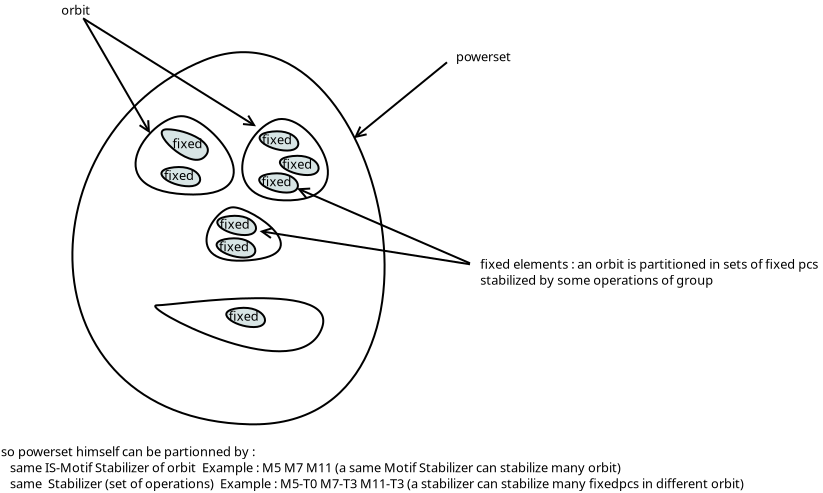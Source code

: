 <?xml version="1.0" encoding="UTF-8"?>
<dia:diagram xmlns:dia="http://www.lysator.liu.se/~alla/dia/">
  <dia:layer name="Arrière-plan" visible="true" connectable="true" active="true">
    <dia:object type="Standard - Beziergon" version="0" id="O0">
      <dia:attribute name="obj_pos">
        <dia:point val="19.3,7.2"/>
      </dia:attribute>
      <dia:attribute name="obj_bb">
        <dia:rectangle val="12.669,6.744;28.38,25.453"/>
      </dia:attribute>
      <dia:attribute name="bez_points">
        <dia:point val="19.3,7.2"/>
        <dia:point val="28.3,3.55"/>
        <dia:point val="33.05,25.7"/>
        <dia:point val="21.55,25.4"/>
        <dia:point val="10.05,25.1"/>
        <dia:point val="10.3,10.85"/>
      </dia:attribute>
      <dia:attribute name="corner_types">
        <dia:enum val="0"/>
        <dia:enum val="0"/>
        <dia:enum val="0"/>
      </dia:attribute>
      <dia:attribute name="show_background">
        <dia:boolean val="true"/>
      </dia:attribute>
    </dia:object>
    <dia:object type="Standard - Line" version="0" id="O1">
      <dia:attribute name="obj_pos">
        <dia:point val="26.8,11.095"/>
      </dia:attribute>
      <dia:attribute name="obj_bb">
        <dia:rectangle val="26.73,7.23;31.52,11.166"/>
      </dia:attribute>
      <dia:attribute name="conn_endpoints">
        <dia:point val="26.8,11.095"/>
        <dia:point val="31.45,7.3"/>
      </dia:attribute>
      <dia:attribute name="numcp">
        <dia:int val="1"/>
      </dia:attribute>
      <dia:attribute name="start_arrow">
        <dia:enum val="1"/>
      </dia:attribute>
      <dia:attribute name="start_arrow_length">
        <dia:real val="0.5"/>
      </dia:attribute>
      <dia:attribute name="start_arrow_width">
        <dia:real val="0.5"/>
      </dia:attribute>
      <dia:connections>
        <dia:connection handle="0" to="O0" connection="4"/>
      </dia:connections>
    </dia:object>
    <dia:object type="Standard - Text" version="1" id="O2">
      <dia:attribute name="obj_pos">
        <dia:point val="31.9,7.25"/>
      </dia:attribute>
      <dia:attribute name="obj_bb">
        <dia:rectangle val="31.9,6.655;34.858,7.402"/>
      </dia:attribute>
      <dia:attribute name="text">
        <dia:composite type="text">
          <dia:attribute name="string">
            <dia:string>#powerset#</dia:string>
          </dia:attribute>
          <dia:attribute name="font">
            <dia:font family="sans" style="0" name="Helvetica"/>
          </dia:attribute>
          <dia:attribute name="height">
            <dia:real val="0.8"/>
          </dia:attribute>
          <dia:attribute name="pos">
            <dia:point val="31.9,7.25"/>
          </dia:attribute>
          <dia:attribute name="color">
            <dia:color val="#000000ff"/>
          </dia:attribute>
          <dia:attribute name="alignment">
            <dia:enum val="0"/>
          </dia:attribute>
        </dia:composite>
      </dia:attribute>
      <dia:attribute name="valign">
        <dia:enum val="3"/>
      </dia:attribute>
    </dia:object>
    <dia:object type="Standard - Beziergon" version="0" id="O3">
      <dia:attribute name="obj_pos">
        <dia:point val="18.3,10"/>
      </dia:attribute>
      <dia:attribute name="obj_bb">
        <dia:rectangle val="15.827,9.942;20.839,13.961"/>
      </dia:attribute>
      <dia:attribute name="bez_points">
        <dia:point val="18.3,10"/>
        <dia:point val="19.85,10.2"/>
        <dia:point val="23,14.15"/>
        <dia:point val="18.35,13.9"/>
        <dia:point val="13.7,13.65"/>
        <dia:point val="16.75,9.8"/>
      </dia:attribute>
      <dia:attribute name="corner_types">
        <dia:enum val="0"/>
        <dia:enum val="0"/>
        <dia:enum val="0"/>
      </dia:attribute>
      <dia:attribute name="show_background">
        <dia:boolean val="true"/>
      </dia:attribute>
    </dia:object>
    <dia:object type="Standard - Beziergon" version="0" id="O4">
      <dia:attribute name="obj_pos">
        <dia:point val="22.86,10.187"/>
      </dia:attribute>
      <dia:attribute name="obj_bb">
        <dia:rectangle val="21.161,10.084;25.546,14.255"/>
      </dia:attribute>
      <dia:attribute name="bez_points">
        <dia:point val="22.86,10.187"/>
        <dia:point val="24.55,9.6"/>
        <dia:point val="27.4,14.05"/>
        <dia:point val="23.65,14.2"/>
        <dia:point val="19.9,14.35"/>
        <dia:point val="21.171,10.774"/>
      </dia:attribute>
      <dia:attribute name="corner_types">
        <dia:enum val="0"/>
        <dia:enum val="0"/>
        <dia:enum val="0"/>
      </dia:attribute>
      <dia:attribute name="show_background">
        <dia:boolean val="true"/>
      </dia:attribute>
    </dia:object>
    <dia:object type="Standard - Beziergon" version="0" id="O5">
      <dia:attribute name="obj_pos">
        <dia:point val="16.95,19.45"/>
      </dia:attribute>
      <dia:attribute name="obj_bb">
        <dia:rectangle val="16.811,19.044;25.314,21.799"/>
      </dia:attribute>
      <dia:attribute name="bez_points">
        <dia:point val="16.95,19.45"/>
        <dia:point val="17.95,19.45"/>
        <dia:point val="26.55,18.05"/>
        <dia:point val="25.1,20.8"/>
        <dia:point val="23.65,23.55"/>
        <dia:point val="15.95,19.45"/>
      </dia:attribute>
      <dia:attribute name="corner_types">
        <dia:enum val="0"/>
        <dia:enum val="0"/>
        <dia:enum val="0"/>
      </dia:attribute>
      <dia:attribute name="show_background">
        <dia:boolean val="true"/>
      </dia:attribute>
    </dia:object>
    <dia:object type="Standard - Text" version="1" id="O6">
      <dia:attribute name="obj_pos">
        <dia:point val="12.165,4.92"/>
      </dia:attribute>
      <dia:attribute name="obj_bb">
        <dia:rectangle val="12.165,4.325;13.655,5.072"/>
      </dia:attribute>
      <dia:attribute name="text">
        <dia:composite type="text">
          <dia:attribute name="string">
            <dia:string>#orbit#</dia:string>
          </dia:attribute>
          <dia:attribute name="font">
            <dia:font family="sans" style="0" name="Helvetica"/>
          </dia:attribute>
          <dia:attribute name="height">
            <dia:real val="0.8"/>
          </dia:attribute>
          <dia:attribute name="pos">
            <dia:point val="12.165,4.92"/>
          </dia:attribute>
          <dia:attribute name="color">
            <dia:color val="#000000ff"/>
          </dia:attribute>
          <dia:attribute name="alignment">
            <dia:enum val="0"/>
          </dia:attribute>
        </dia:composite>
      </dia:attribute>
      <dia:attribute name="valign">
        <dia:enum val="3"/>
      </dia:attribute>
    </dia:object>
    <dia:object type="Standard - Line" version="0" id="O7">
      <dia:attribute name="obj_pos">
        <dia:point val="21.9,10.5"/>
      </dia:attribute>
      <dia:attribute name="obj_bb">
        <dia:rectangle val="13.181,5.031;21.969,10.569"/>
      </dia:attribute>
      <dia:attribute name="conn_endpoints">
        <dia:point val="21.9,10.5"/>
        <dia:point val="13.25,5.1"/>
      </dia:attribute>
      <dia:attribute name="numcp">
        <dia:int val="1"/>
      </dia:attribute>
      <dia:attribute name="start_arrow">
        <dia:enum val="1"/>
      </dia:attribute>
      <dia:attribute name="start_arrow_length">
        <dia:real val="0.5"/>
      </dia:attribute>
      <dia:attribute name="start_arrow_width">
        <dia:real val="0.5"/>
      </dia:attribute>
    </dia:object>
    <dia:object type="Standard - Line" version="0" id="O8">
      <dia:attribute name="obj_pos">
        <dia:point val="16.6,10.85"/>
      </dia:attribute>
      <dia:attribute name="obj_bb">
        <dia:rectangle val="13.232,5.082;16.668,10.918"/>
      </dia:attribute>
      <dia:attribute name="conn_endpoints">
        <dia:point val="16.6,10.85"/>
        <dia:point val="13.3,5.15"/>
      </dia:attribute>
      <dia:attribute name="numcp">
        <dia:int val="1"/>
      </dia:attribute>
      <dia:attribute name="start_arrow">
        <dia:enum val="1"/>
      </dia:attribute>
      <dia:attribute name="start_arrow_length">
        <dia:real val="0.5"/>
      </dia:attribute>
      <dia:attribute name="start_arrow_width">
        <dia:real val="0.5"/>
      </dia:attribute>
    </dia:object>
    <dia:object type="Standard - Beziergon" version="0" id="O9">
      <dia:attribute name="obj_pos">
        <dia:point val="17.45,10.65"/>
      </dia:attribute>
      <dia:attribute name="obj_bb">
        <dia:rectangle val="17.135,10.6;19.544,12.227"/>
      </dia:attribute>
      <dia:attribute name="bez_points">
        <dia:point val="17.45,10.65"/>
        <dia:point val="18.45,10.65"/>
        <dia:point val="20.05,11.4"/>
        <dia:point val="19.3,12.05"/>
        <dia:point val="18.55,12.7"/>
        <dia:point val="16.45,10.65"/>
      </dia:attribute>
      <dia:attribute name="corner_types">
        <dia:enum val="0"/>
        <dia:enum val="0"/>
        <dia:enum val="0"/>
      </dia:attribute>
      <dia:attribute name="inner_color">
        <dia:color val="#d8e5e5ff"/>
      </dia:attribute>
      <dia:attribute name="show_background">
        <dia:boolean val="true"/>
      </dia:attribute>
    </dia:object>
    <dia:object type="Standard - Text" version="1" id="O10">
      <dia:attribute name="obj_pos">
        <dia:point val="17.719,11.594"/>
      </dia:attribute>
      <dia:attribute name="obj_bb">
        <dia:rectangle val="17.719,10.999;19.284,11.746"/>
      </dia:attribute>
      <dia:attribute name="text">
        <dia:composite type="text">
          <dia:attribute name="string">
            <dia:string>#fixed#</dia:string>
          </dia:attribute>
          <dia:attribute name="font">
            <dia:font family="sans" style="0" name="Helvetica"/>
          </dia:attribute>
          <dia:attribute name="height">
            <dia:real val="0.8"/>
          </dia:attribute>
          <dia:attribute name="pos">
            <dia:point val="17.719,11.594"/>
          </dia:attribute>
          <dia:attribute name="color">
            <dia:color val="#000000ff"/>
          </dia:attribute>
          <dia:attribute name="alignment">
            <dia:enum val="0"/>
          </dia:attribute>
        </dia:composite>
      </dia:attribute>
      <dia:attribute name="valign">
        <dia:enum val="3"/>
      </dia:attribute>
      <dia:connections>
        <dia:connection handle="0" to="O9" connection="3"/>
      </dia:connections>
    </dia:object>
    <dia:group>
      <dia:attribute name="meta">
        <dia:composite type="dict"/>
      </dia:attribute>
      <dia:attribute name="matrix"/>
      <dia:object type="Standard - Beziergon" version="0" id="O11">
        <dia:attribute name="obj_pos">
          <dia:point val="17.8,12.55"/>
        </dia:attribute>
        <dia:attribute name="obj_bb">
          <dia:rectangle val="17.122,12.486;19.158,13.55"/>
        </dia:attribute>
        <dia:attribute name="bez_points">
          <dia:point val="17.8,12.55"/>
          <dia:point val="19.15,12.4"/>
          <dia:point val="19.55,13.5"/>
          <dia:point val="18.55,13.5"/>
          <dia:point val="17.55,13.5"/>
          <dia:point val="16.45,12.7"/>
        </dia:attribute>
        <dia:attribute name="corner_types">
          <dia:enum val="0"/>
          <dia:enum val="0"/>
          <dia:enum val="0"/>
        </dia:attribute>
        <dia:attribute name="inner_color">
          <dia:color val="#d8e5e5ff"/>
        </dia:attribute>
        <dia:attribute name="show_background">
          <dia:boolean val="true"/>
        </dia:attribute>
      </dia:object>
      <dia:object type="Standard - Text" version="1" id="O12">
        <dia:attribute name="obj_pos">
          <dia:point val="17.294,13.181"/>
        </dia:attribute>
        <dia:attribute name="obj_bb">
          <dia:rectangle val="17.294,12.586;18.859,13.334"/>
        </dia:attribute>
        <dia:attribute name="text">
          <dia:composite type="text">
            <dia:attribute name="string">
              <dia:string>#fixed#</dia:string>
            </dia:attribute>
            <dia:attribute name="font">
              <dia:font family="sans" style="0" name="Helvetica"/>
            </dia:attribute>
            <dia:attribute name="height">
              <dia:real val="0.8"/>
            </dia:attribute>
            <dia:attribute name="pos">
              <dia:point val="17.294,13.181"/>
            </dia:attribute>
            <dia:attribute name="color">
              <dia:color val="#000000ff"/>
            </dia:attribute>
            <dia:attribute name="alignment">
              <dia:enum val="0"/>
            </dia:attribute>
          </dia:composite>
        </dia:attribute>
        <dia:attribute name="valign">
          <dia:enum val="3"/>
        </dia:attribute>
      </dia:object>
    </dia:group>
    <dia:group>
      <dia:attribute name="meta">
        <dia:composite type="dict"/>
      </dia:attribute>
      <dia:attribute name="matrix"/>
      <dia:object type="Standard - Beziergon" version="0" id="O13">
        <dia:attribute name="obj_pos">
          <dia:point val="21.043,19.589"/>
        </dia:attribute>
        <dia:attribute name="obj_bb">
          <dia:rectangle val="20.365,19.525;22.401,20.589"/>
        </dia:attribute>
        <dia:attribute name="bez_points">
          <dia:point val="21.043,19.589"/>
          <dia:point val="22.393,19.439"/>
          <dia:point val="22.793,20.539"/>
          <dia:point val="21.793,20.539"/>
          <dia:point val="20.793,20.539"/>
          <dia:point val="19.693,19.739"/>
        </dia:attribute>
        <dia:attribute name="corner_types">
          <dia:enum val="0"/>
          <dia:enum val="0"/>
          <dia:enum val="0"/>
        </dia:attribute>
        <dia:attribute name="inner_color">
          <dia:color val="#d8e5e5ff"/>
        </dia:attribute>
        <dia:attribute name="show_background">
          <dia:boolean val="true"/>
        </dia:attribute>
      </dia:object>
      <dia:object type="Standard - Text" version="1" id="O14">
        <dia:attribute name="obj_pos">
          <dia:point val="20.537,20.22"/>
        </dia:attribute>
        <dia:attribute name="obj_bb">
          <dia:rectangle val="20.537,19.625;22.102,20.373"/>
        </dia:attribute>
        <dia:attribute name="text">
          <dia:composite type="text">
            <dia:attribute name="string">
              <dia:string>#fixed#</dia:string>
            </dia:attribute>
            <dia:attribute name="font">
              <dia:font family="sans" style="0" name="Helvetica"/>
            </dia:attribute>
            <dia:attribute name="height">
              <dia:real val="0.8"/>
            </dia:attribute>
            <dia:attribute name="pos">
              <dia:point val="20.537,20.22"/>
            </dia:attribute>
            <dia:attribute name="color">
              <dia:color val="#000000ff"/>
            </dia:attribute>
            <dia:attribute name="alignment">
              <dia:enum val="0"/>
            </dia:attribute>
          </dia:composite>
        </dia:attribute>
        <dia:attribute name="valign">
          <dia:enum val="3"/>
        </dia:attribute>
      </dia:object>
    </dia:group>
    <dia:group>
      <dia:attribute name="meta">
        <dia:composite type="dict"/>
      </dia:attribute>
      <dia:attribute name="matrix"/>
      <dia:object type="Standard - Beziergon" version="0" id="O15">
        <dia:attribute name="obj_pos">
          <dia:point val="22.708,10.764"/>
        </dia:attribute>
        <dia:attribute name="obj_bb">
          <dia:rectangle val="22.03,10.7;24.066,11.764"/>
        </dia:attribute>
        <dia:attribute name="bez_points">
          <dia:point val="22.708,10.764"/>
          <dia:point val="24.058,10.614"/>
          <dia:point val="24.458,11.714"/>
          <dia:point val="23.458,11.714"/>
          <dia:point val="22.458,11.714"/>
          <dia:point val="21.358,10.914"/>
        </dia:attribute>
        <dia:attribute name="corner_types">
          <dia:enum val="0"/>
          <dia:enum val="0"/>
          <dia:enum val="0"/>
        </dia:attribute>
        <dia:attribute name="inner_color">
          <dia:color val="#d8e5e5ff"/>
        </dia:attribute>
        <dia:attribute name="show_background">
          <dia:boolean val="true"/>
        </dia:attribute>
      </dia:object>
      <dia:object type="Standard - Text" version="1" id="O16">
        <dia:attribute name="obj_pos">
          <dia:point val="22.201,11.395"/>
        </dia:attribute>
        <dia:attribute name="obj_bb">
          <dia:rectangle val="22.201,10.8;23.767,11.548"/>
        </dia:attribute>
        <dia:attribute name="text">
          <dia:composite type="text">
            <dia:attribute name="string">
              <dia:string>#fixed#</dia:string>
            </dia:attribute>
            <dia:attribute name="font">
              <dia:font family="sans" style="0" name="Helvetica"/>
            </dia:attribute>
            <dia:attribute name="height">
              <dia:real val="0.8"/>
            </dia:attribute>
            <dia:attribute name="pos">
              <dia:point val="22.201,11.395"/>
            </dia:attribute>
            <dia:attribute name="color">
              <dia:color val="#000000ff"/>
            </dia:attribute>
            <dia:attribute name="alignment">
              <dia:enum val="0"/>
            </dia:attribute>
          </dia:composite>
        </dia:attribute>
        <dia:attribute name="valign">
          <dia:enum val="3"/>
        </dia:attribute>
      </dia:object>
    </dia:group>
    <dia:group>
      <dia:attribute name="meta">
        <dia:composite type="dict"/>
      </dia:attribute>
      <dia:attribute name="matrix"/>
      <dia:object type="Standard - Beziergon" version="0" id="O17">
        <dia:attribute name="obj_pos">
          <dia:point val="23.723,11.989"/>
        </dia:attribute>
        <dia:attribute name="obj_bb">
          <dia:rectangle val="23.045,11.925;25.081,12.989"/>
        </dia:attribute>
        <dia:attribute name="bez_points">
          <dia:point val="23.723,11.989"/>
          <dia:point val="25.073,11.839"/>
          <dia:point val="25.473,12.939"/>
          <dia:point val="24.473,12.939"/>
          <dia:point val="23.473,12.939"/>
          <dia:point val="22.373,12.139"/>
        </dia:attribute>
        <dia:attribute name="corner_types">
          <dia:enum val="0"/>
          <dia:enum val="0"/>
          <dia:enum val="0"/>
        </dia:attribute>
        <dia:attribute name="inner_color">
          <dia:color val="#d8e5e5ff"/>
        </dia:attribute>
        <dia:attribute name="show_background">
          <dia:boolean val="true"/>
        </dia:attribute>
      </dia:object>
      <dia:object type="Standard - Text" version="1" id="O18">
        <dia:attribute name="obj_pos">
          <dia:point val="23.216,12.62"/>
        </dia:attribute>
        <dia:attribute name="obj_bb">
          <dia:rectangle val="23.216,12.025;24.782,12.773"/>
        </dia:attribute>
        <dia:attribute name="text">
          <dia:composite type="text">
            <dia:attribute name="string">
              <dia:string>#fixed#</dia:string>
            </dia:attribute>
            <dia:attribute name="font">
              <dia:font family="sans" style="0" name="Helvetica"/>
            </dia:attribute>
            <dia:attribute name="height">
              <dia:real val="0.8"/>
            </dia:attribute>
            <dia:attribute name="pos">
              <dia:point val="23.216,12.62"/>
            </dia:attribute>
            <dia:attribute name="color">
              <dia:color val="#000000ff"/>
            </dia:attribute>
            <dia:attribute name="alignment">
              <dia:enum val="0"/>
            </dia:attribute>
          </dia:composite>
        </dia:attribute>
        <dia:attribute name="valign">
          <dia:enum val="3"/>
        </dia:attribute>
      </dia:object>
    </dia:group>
    <dia:group>
      <dia:attribute name="meta">
        <dia:composite type="dict"/>
      </dia:attribute>
      <dia:attribute name="matrix"/>
      <dia:object type="Standard - Beziergon" version="0" id="O19">
        <dia:attribute name="obj_pos">
          <dia:point val="22.688,12.864"/>
        </dia:attribute>
        <dia:attribute name="obj_bb">
          <dia:rectangle val="22.01,12.8;24.046,13.864"/>
        </dia:attribute>
        <dia:attribute name="bez_points">
          <dia:point val="22.688,12.864"/>
          <dia:point val="24.038,12.714"/>
          <dia:point val="24.438,13.814"/>
          <dia:point val="23.438,13.814"/>
          <dia:point val="22.438,13.814"/>
          <dia:point val="21.338,13.014"/>
        </dia:attribute>
        <dia:attribute name="corner_types">
          <dia:enum val="0"/>
          <dia:enum val="0"/>
          <dia:enum val="0"/>
        </dia:attribute>
        <dia:attribute name="inner_color">
          <dia:color val="#d8e5e5ff"/>
        </dia:attribute>
        <dia:attribute name="show_background">
          <dia:boolean val="true"/>
        </dia:attribute>
      </dia:object>
      <dia:object type="Standard - Text" version="1" id="O20">
        <dia:attribute name="obj_pos">
          <dia:point val="22.181,13.495"/>
        </dia:attribute>
        <dia:attribute name="obj_bb">
          <dia:rectangle val="22.181,12.9;23.747,13.648"/>
        </dia:attribute>
        <dia:attribute name="text">
          <dia:composite type="text">
            <dia:attribute name="string">
              <dia:string>#fixed#</dia:string>
            </dia:attribute>
            <dia:attribute name="font">
              <dia:font family="sans" style="0" name="Helvetica"/>
            </dia:attribute>
            <dia:attribute name="height">
              <dia:real val="0.8"/>
            </dia:attribute>
            <dia:attribute name="pos">
              <dia:point val="22.181,13.495"/>
            </dia:attribute>
            <dia:attribute name="color">
              <dia:color val="#000000ff"/>
            </dia:attribute>
            <dia:attribute name="alignment">
              <dia:enum val="0"/>
            </dia:attribute>
          </dia:composite>
        </dia:attribute>
        <dia:attribute name="valign">
          <dia:enum val="3"/>
        </dia:attribute>
      </dia:object>
    </dia:group>
    <dia:object type="Standard - Beziergon" version="0" id="O21">
      <dia:attribute name="obj_pos">
        <dia:point val="20.75,14.55"/>
      </dia:attribute>
      <dia:attribute name="obj_bb">
        <dia:rectangle val="19.376,14.5;23.193,17.271"/>
      </dia:attribute>
      <dia:attribute name="bez_points">
        <dia:point val="20.75,14.55"/>
        <dia:point val="21.75,14.55"/>
        <dia:point val="25.1,16.9"/>
        <dia:point val="21.55,17.2"/>
        <dia:point val="18,17.5"/>
        <dia:point val="19.75,14.55"/>
      </dia:attribute>
      <dia:attribute name="corner_types">
        <dia:enum val="0"/>
        <dia:enum val="0"/>
        <dia:enum val="0"/>
      </dia:attribute>
      <dia:attribute name="show_background">
        <dia:boolean val="true"/>
      </dia:attribute>
    </dia:object>
    <dia:group>
      <dia:attribute name="meta">
        <dia:composite type="dict"/>
      </dia:attribute>
      <dia:attribute name="matrix"/>
      <dia:object type="Standard - Beziergon" version="0" id="O22">
        <dia:attribute name="obj_pos">
          <dia:point val="20.593,14.989"/>
        </dia:attribute>
        <dia:attribute name="obj_bb">
          <dia:rectangle val="19.915,14.925;21.951,15.989"/>
        </dia:attribute>
        <dia:attribute name="bez_points">
          <dia:point val="20.593,14.989"/>
          <dia:point val="21.943,14.839"/>
          <dia:point val="22.343,15.939"/>
          <dia:point val="21.343,15.939"/>
          <dia:point val="20.343,15.939"/>
          <dia:point val="19.243,15.139"/>
        </dia:attribute>
        <dia:attribute name="corner_types">
          <dia:enum val="0"/>
          <dia:enum val="0"/>
          <dia:enum val="0"/>
        </dia:attribute>
        <dia:attribute name="inner_color">
          <dia:color val="#d8e5e5ff"/>
        </dia:attribute>
        <dia:attribute name="show_background">
          <dia:boolean val="true"/>
        </dia:attribute>
      </dia:object>
      <dia:object type="Standard - Text" version="1" id="O23">
        <dia:attribute name="obj_pos">
          <dia:point val="20.087,15.62"/>
        </dia:attribute>
        <dia:attribute name="obj_bb">
          <dia:rectangle val="20.087,15.025;21.651,15.773"/>
        </dia:attribute>
        <dia:attribute name="text">
          <dia:composite type="text">
            <dia:attribute name="string">
              <dia:string>#fixed#</dia:string>
            </dia:attribute>
            <dia:attribute name="font">
              <dia:font family="sans" style="0" name="Helvetica"/>
            </dia:attribute>
            <dia:attribute name="height">
              <dia:real val="0.8"/>
            </dia:attribute>
            <dia:attribute name="pos">
              <dia:point val="20.087,15.62"/>
            </dia:attribute>
            <dia:attribute name="color">
              <dia:color val="#000000ff"/>
            </dia:attribute>
            <dia:attribute name="alignment">
              <dia:enum val="0"/>
            </dia:attribute>
          </dia:composite>
        </dia:attribute>
        <dia:attribute name="valign">
          <dia:enum val="3"/>
        </dia:attribute>
      </dia:object>
    </dia:group>
    <dia:group>
      <dia:attribute name="meta">
        <dia:composite type="dict"/>
      </dia:attribute>
      <dia:attribute name="matrix"/>
      <dia:object type="Standard - Beziergon" version="0" id="O24">
        <dia:attribute name="obj_pos">
          <dia:point val="20.558,16.114"/>
        </dia:attribute>
        <dia:attribute name="obj_bb">
          <dia:rectangle val="19.88,16.05;21.916,17.114"/>
        </dia:attribute>
        <dia:attribute name="bez_points">
          <dia:point val="20.558,16.114"/>
          <dia:point val="21.908,15.964"/>
          <dia:point val="22.308,17.064"/>
          <dia:point val="21.308,17.064"/>
          <dia:point val="20.308,17.064"/>
          <dia:point val="19.208,16.264"/>
        </dia:attribute>
        <dia:attribute name="corner_types">
          <dia:enum val="0"/>
          <dia:enum val="0"/>
          <dia:enum val="0"/>
        </dia:attribute>
        <dia:attribute name="inner_color">
          <dia:color val="#d8e5e5ff"/>
        </dia:attribute>
        <dia:attribute name="show_background">
          <dia:boolean val="true"/>
        </dia:attribute>
      </dia:object>
      <dia:object type="Standard - Text" version="1" id="O25">
        <dia:attribute name="obj_pos">
          <dia:point val="20.052,16.745"/>
        </dia:attribute>
        <dia:attribute name="obj_bb">
          <dia:rectangle val="20.052,16.15;21.616,16.898"/>
        </dia:attribute>
        <dia:attribute name="text">
          <dia:composite type="text">
            <dia:attribute name="string">
              <dia:string>#fixed#</dia:string>
            </dia:attribute>
            <dia:attribute name="font">
              <dia:font family="sans" style="0" name="Helvetica"/>
            </dia:attribute>
            <dia:attribute name="height">
              <dia:real val="0.8"/>
            </dia:attribute>
            <dia:attribute name="pos">
              <dia:point val="20.052,16.745"/>
            </dia:attribute>
            <dia:attribute name="color">
              <dia:color val="#000000ff"/>
            </dia:attribute>
            <dia:attribute name="alignment">
              <dia:enum val="0"/>
            </dia:attribute>
          </dia:composite>
        </dia:attribute>
        <dia:attribute name="valign">
          <dia:enum val="3"/>
        </dia:attribute>
      </dia:object>
    </dia:group>
    <dia:object type="Standard - Text" version="1" id="O26">
      <dia:attribute name="obj_pos">
        <dia:point val="33.115,17.62"/>
      </dia:attribute>
      <dia:attribute name="obj_bb">
        <dia:rectangle val="33.115,17.006;51.596,18.61"/>
      </dia:attribute>
      <dia:attribute name="text">
        <dia:composite type="text">
          <dia:attribute name="string">
            <dia:string>#fixed elements : an orbit is partitioned in sets of fixed pcs
stabilized by some operations of group#</dia:string>
          </dia:attribute>
          <dia:attribute name="font">
            <dia:font family="sans" style="0" name="Helvetica"/>
          </dia:attribute>
          <dia:attribute name="height">
            <dia:real val="0.8"/>
          </dia:attribute>
          <dia:attribute name="pos">
            <dia:point val="33.115,17.62"/>
          </dia:attribute>
          <dia:attribute name="color">
            <dia:color val="#000000ff"/>
          </dia:attribute>
          <dia:attribute name="alignment">
            <dia:enum val="0"/>
          </dia:attribute>
        </dia:composite>
      </dia:attribute>
      <dia:attribute name="valign">
        <dia:enum val="3"/>
      </dia:attribute>
    </dia:object>
    <dia:object type="Standard - Line" version="0" id="O27">
      <dia:attribute name="obj_pos">
        <dia:point val="23.95,13.6"/>
      </dia:attribute>
      <dia:attribute name="obj_bb">
        <dia:rectangle val="23.884,13.534;32.666,17.416"/>
      </dia:attribute>
      <dia:attribute name="conn_endpoints">
        <dia:point val="23.95,13.6"/>
        <dia:point val="32.6,17.35"/>
      </dia:attribute>
      <dia:attribute name="numcp">
        <dia:int val="1"/>
      </dia:attribute>
      <dia:attribute name="start_arrow">
        <dia:enum val="1"/>
      </dia:attribute>
      <dia:attribute name="start_arrow_length">
        <dia:real val="0.5"/>
      </dia:attribute>
      <dia:attribute name="start_arrow_width">
        <dia:real val="0.5"/>
      </dia:attribute>
    </dia:object>
    <dia:object type="Standard - Line" version="0" id="O28">
      <dia:attribute name="obj_pos">
        <dia:point val="22.081,15.741"/>
      </dia:attribute>
      <dia:attribute name="obj_bb">
        <dia:rectangle val="22.024,15.517;32.657,17.457"/>
      </dia:attribute>
      <dia:attribute name="conn_endpoints">
        <dia:point val="22.081,15.741"/>
        <dia:point val="32.6,17.4"/>
      </dia:attribute>
      <dia:attribute name="numcp">
        <dia:int val="1"/>
      </dia:attribute>
      <dia:attribute name="start_arrow">
        <dia:enum val="1"/>
      </dia:attribute>
      <dia:attribute name="start_arrow_length">
        <dia:real val="0.5"/>
      </dia:attribute>
      <dia:attribute name="start_arrow_width">
        <dia:real val="0.5"/>
      </dia:attribute>
    </dia:object>
    <dia:object type="Standard - Text" version="1" id="O29">
      <dia:attribute name="obj_pos">
        <dia:point val="9.15,27"/>
      </dia:attribute>
      <dia:attribute name="obj_bb">
        <dia:rectangle val="9.15,26.386;50.089,28.79"/>
      </dia:attribute>
      <dia:attribute name="text">
        <dia:composite type="text">
          <dia:attribute name="string">
            <dia:string>#so powerset himself can be partionned by :
   same IS-Motif Stabilizer of orbit  Example : M5 M7 M11 (a same Motif Stabilizer can stabilize many orbit)  
   same  Stabilizer (set of operations)  Example : M5-T0 M7-T3 M11-T3 (a stabilizer can stabilize many fixedpcs in different orbit)#</dia:string>
          </dia:attribute>
          <dia:attribute name="font">
            <dia:font family="sans" style="0" name="Helvetica"/>
          </dia:attribute>
          <dia:attribute name="height">
            <dia:real val="0.8"/>
          </dia:attribute>
          <dia:attribute name="pos">
            <dia:point val="9.15,27"/>
          </dia:attribute>
          <dia:attribute name="color">
            <dia:color val="#000000ff"/>
          </dia:attribute>
          <dia:attribute name="alignment">
            <dia:enum val="0"/>
          </dia:attribute>
        </dia:composite>
      </dia:attribute>
      <dia:attribute name="valign">
        <dia:enum val="3"/>
      </dia:attribute>
    </dia:object>
  </dia:layer>
</dia:diagram>
